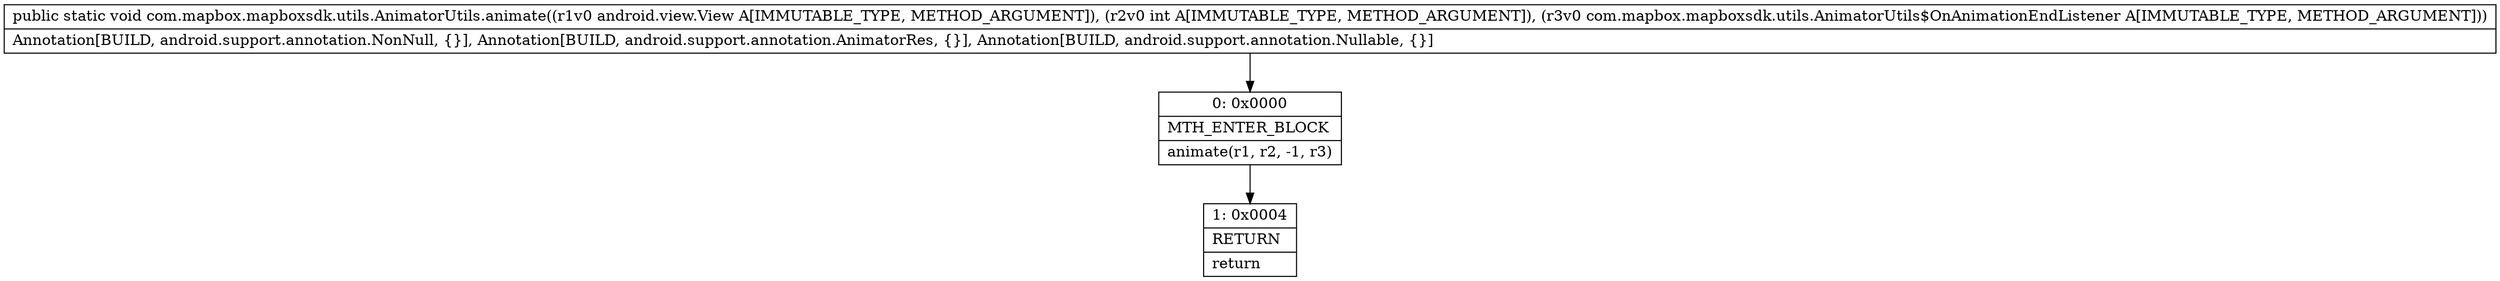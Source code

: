 digraph "CFG forcom.mapbox.mapboxsdk.utils.AnimatorUtils.animate(Landroid\/view\/View;ILcom\/mapbox\/mapboxsdk\/utils\/AnimatorUtils$OnAnimationEndListener;)V" {
Node_0 [shape=record,label="{0\:\ 0x0000|MTH_ENTER_BLOCK\l|animate(r1, r2, \-1, r3)\l}"];
Node_1 [shape=record,label="{1\:\ 0x0004|RETURN\l|return\l}"];
MethodNode[shape=record,label="{public static void com.mapbox.mapboxsdk.utils.AnimatorUtils.animate((r1v0 android.view.View A[IMMUTABLE_TYPE, METHOD_ARGUMENT]), (r2v0 int A[IMMUTABLE_TYPE, METHOD_ARGUMENT]), (r3v0 com.mapbox.mapboxsdk.utils.AnimatorUtils$OnAnimationEndListener A[IMMUTABLE_TYPE, METHOD_ARGUMENT]))  | Annotation[BUILD, android.support.annotation.NonNull, \{\}], Annotation[BUILD, android.support.annotation.AnimatorRes, \{\}], Annotation[BUILD, android.support.annotation.Nullable, \{\}]\l}"];
MethodNode -> Node_0;
Node_0 -> Node_1;
}

